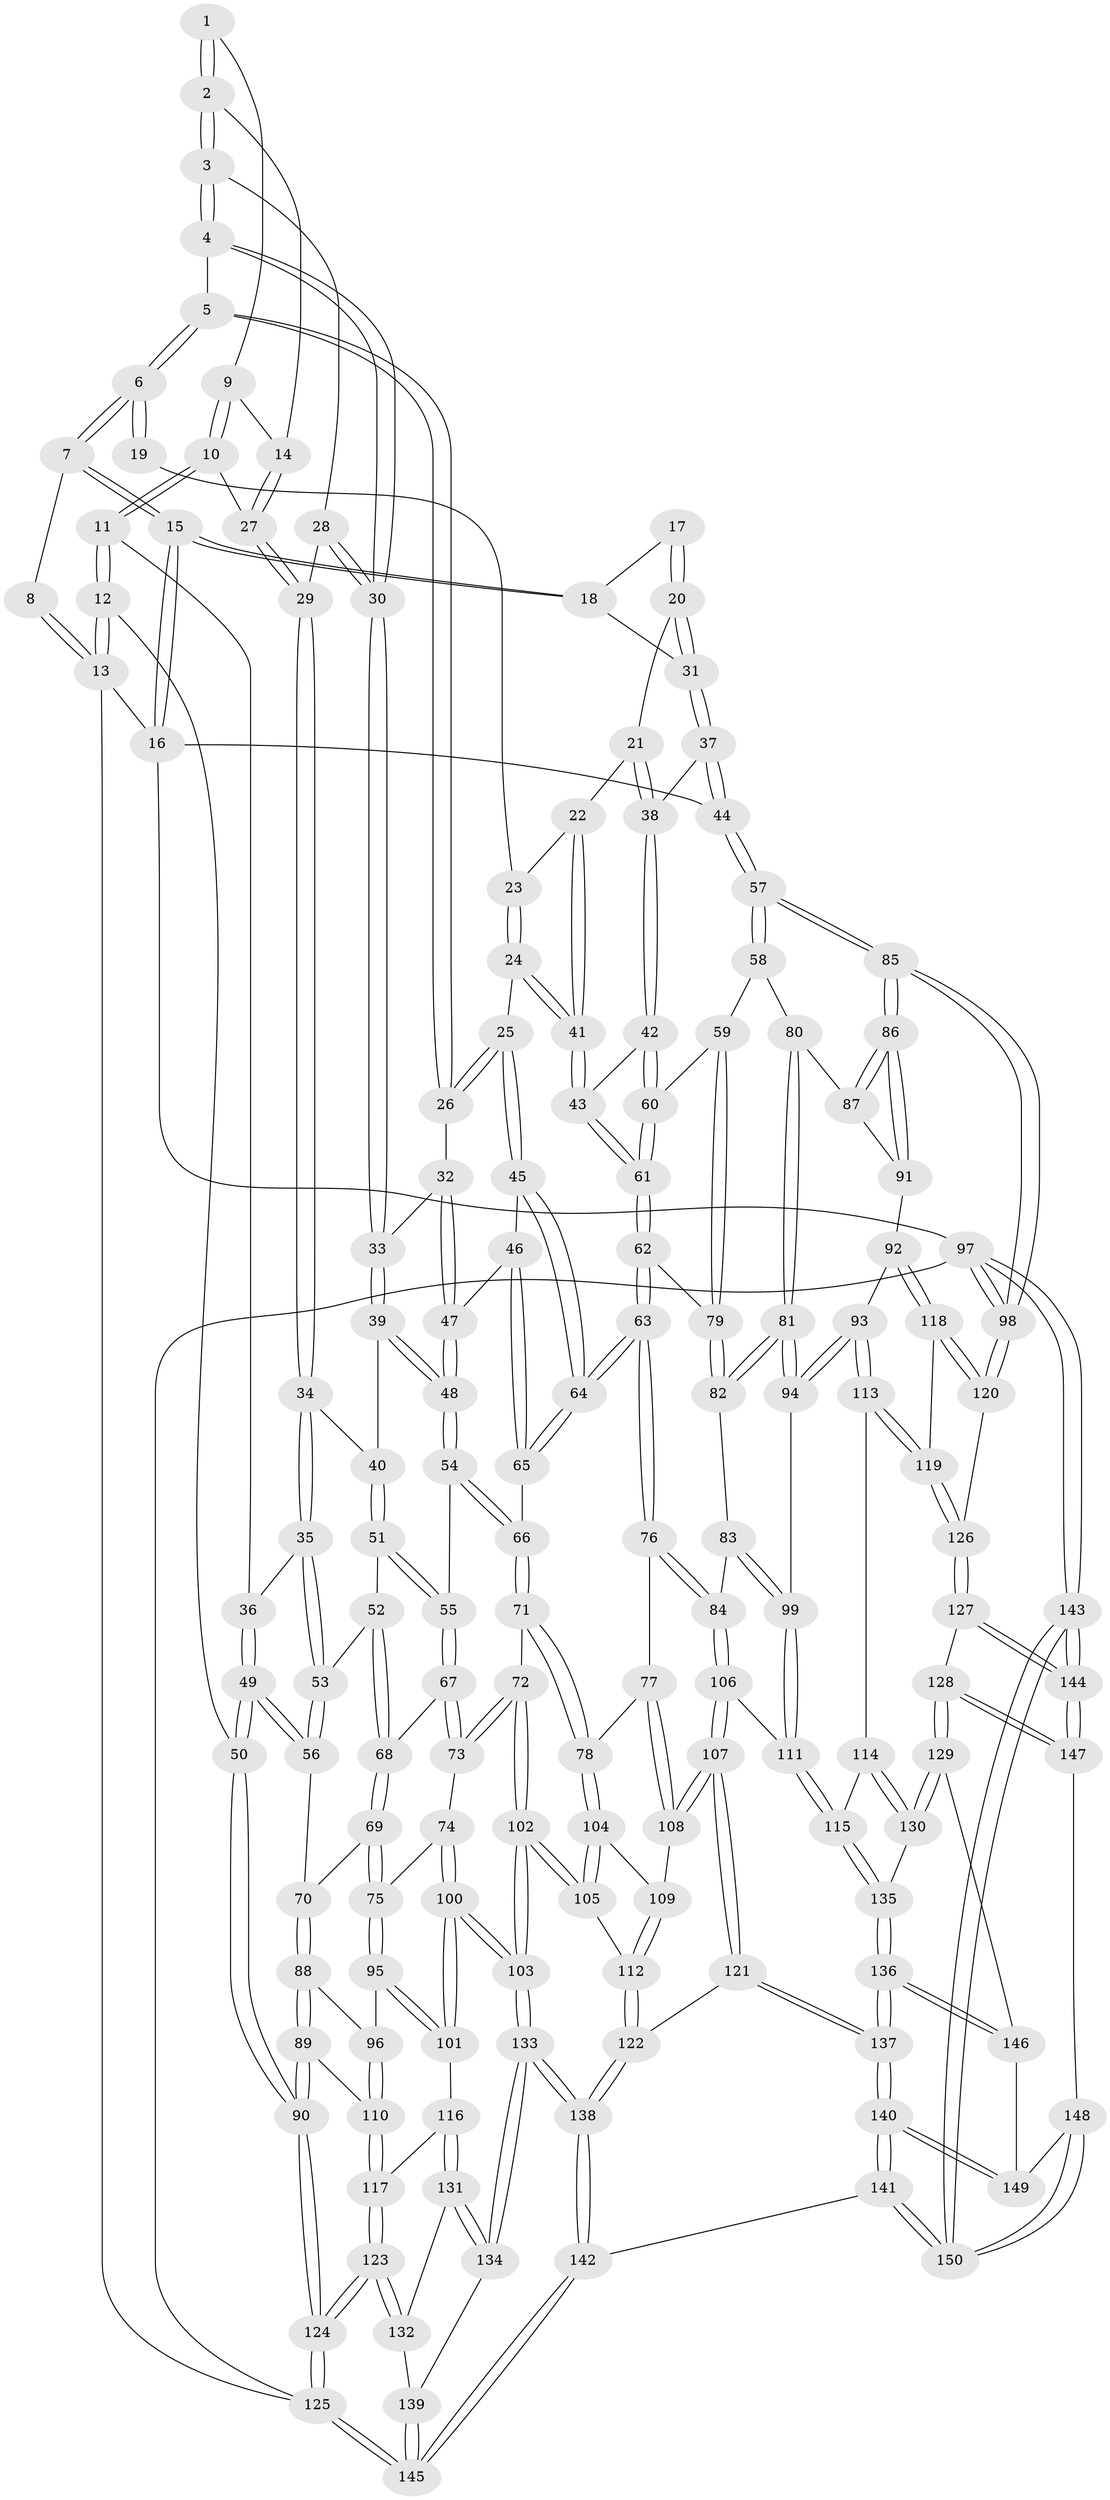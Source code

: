 // coarse degree distribution, {3: 0.08571428571428572, 4: 0.2761904761904762, 5: 0.45714285714285713, 2: 0.02857142857142857, 6: 0.13333333333333333, 10: 0.009523809523809525, 7: 0.009523809523809525}
// Generated by graph-tools (version 1.1) at 2025/06/03/04/25 22:06:43]
// undirected, 150 vertices, 372 edges
graph export_dot {
graph [start="1"]
  node [color=gray90,style=filled];
  1 [pos="+0.12463029454854482+0"];
  2 [pos="+0.3486428009333076+0.0948033501815408"];
  3 [pos="+0.3810630822572905+0.10022979958489352"];
  4 [pos="+0.41325857065006594+0.09918410546494912"];
  5 [pos="+0.48601923057146906+0.05865174796434896"];
  6 [pos="+0.5503738479850075+0"];
  7 [pos="+0.5512848632399457+0"];
  8 [pos="+0.08319239178383117+0"];
  9 [pos="+0.1248467950766908+0"];
  10 [pos="+0.12593908126752176+0.1570245594906562"];
  11 [pos="+0.07927941721374827+0.2113361159366727"];
  12 [pos="+0+0.1336223321230213"];
  13 [pos="+0+0"];
  14 [pos="+0.2477333064019761+0.11891425692674008"];
  15 [pos="+1+0"];
  16 [pos="+1+0"];
  17 [pos="+0.7408606530565143+0.08781669536440613"];
  18 [pos="+0.9072490643927928+0.06333438011224775"];
  19 [pos="+0.557959853728306+0"];
  20 [pos="+0.7360107816706472+0.1729700867163679"];
  21 [pos="+0.7248852104155515+0.18467942183858005"];
  22 [pos="+0.7050730116247916+0.19915495184322113"];
  23 [pos="+0.5877549246933611+0.02526079538641515"];
  24 [pos="+0.6475801939397611+0.28405236483207424"];
  25 [pos="+0.6459779875535254+0.28428760665818803"];
  26 [pos="+0.518978269702201+0.21430343101630073"];
  27 [pos="+0.2370465926436218+0.142529259393124"];
  28 [pos="+0.317898899931608+0.1741320457583888"];
  29 [pos="+0.2556308635065331+0.19173907863070125"];
  30 [pos="+0.3717987430639015+0.24157888398553562"];
  31 [pos="+0.8637190767082601+0.18172943807973585"];
  32 [pos="+0.5159392844282572+0.21737807415707314"];
  33 [pos="+0.37099828404592416+0.24770914145202852"];
  34 [pos="+0.2583677760432239+0.24022892277341196"];
  35 [pos="+0.14374870472387494+0.2843856957243664"];
  36 [pos="+0.09177378789024114+0.22881312225728132"];
  37 [pos="+0.8703025485654096+0.2598205672862233"];
  38 [pos="+0.8480051289357801+0.2854342216014209"];
  39 [pos="+0.3649377401069067+0.2595011526735548"];
  40 [pos="+0.30051902013817033+0.26959636703692125"];
  41 [pos="+0.6544497885000703+0.28463524587684447"];
  42 [pos="+0.8206704637599415+0.3249653353362978"];
  43 [pos="+0.6954559280688415+0.31727208114288913"];
  44 [pos="+1+0.3256502435791982"];
  45 [pos="+0.5796917804666065+0.34831072666859275"];
  46 [pos="+0.5521953814774502+0.35923741397305525"];
  47 [pos="+0.44805430378681255+0.35234108666648495"];
  48 [pos="+0.43862669868294246+0.3567002992305005"];
  49 [pos="+0+0.484178984641689"];
  50 [pos="+0+0.5139313693540795"];
  51 [pos="+0.2825451236261764+0.35505785651811045"];
  52 [pos="+0.1787290093402559+0.404387432553814"];
  53 [pos="+0.15229547285938846+0.39810920684120626"];
  54 [pos="+0.41720913816978994+0.4039858738318281"];
  55 [pos="+0.38226353061541196+0.42491061493146237"];
  56 [pos="+0.054543473889153204+0.46828954809870926"];
  57 [pos="+1+0.3895336880753784"];
  58 [pos="+0.9080285809125379+0.4724078941342911"];
  59 [pos="+0.907444801941799+0.4721145867493024"];
  60 [pos="+0.8366493996963198+0.36676006733487443"];
  61 [pos="+0.6857517441532635+0.49782144124410815"];
  62 [pos="+0.6814905389594902+0.5148039262121303"];
  63 [pos="+0.6668894083308796+0.524775954761441"];
  64 [pos="+0.6316171024539244+0.5055955339252496"];
  65 [pos="+0.5394856413789487+0.4849929354444169"];
  66 [pos="+0.5143098576319072+0.48966238385934124"];
  67 [pos="+0.3588076278055535+0.4680466908928815"];
  68 [pos="+0.24060460171591036+0.46783063927926144"];
  69 [pos="+0.23195120509922104+0.5780847116359984"];
  70 [pos="+0.17193622415245235+0.5798556038740309"];
  71 [pos="+0.45082735807265734+0.6083352800697133"];
  72 [pos="+0.39048527913774356+0.6019586840957114"];
  73 [pos="+0.37141843436595284+0.5908113184591892"];
  74 [pos="+0.29244369803255393+0.6104311665475288"];
  75 [pos="+0.2663855155599259+0.6025683017678242"];
  76 [pos="+0.6498841989739472+0.6028498583906605"];
  77 [pos="+0.5904664660843428+0.6257613190633059"];
  78 [pos="+0.4649660626823327+0.619872956780697"];
  79 [pos="+0.7407713956158778+0.5207782450209602"];
  80 [pos="+0.9029738621611358+0.5612423676456465"];
  81 [pos="+0.8378613210975394+0.6350080789895326"];
  82 [pos="+0.8197251661936118+0.621820063332957"];
  83 [pos="+0.7084108806903782+0.620441102014399"];
  84 [pos="+0.6588844671254291+0.617200074418139"];
  85 [pos="+1+0.6316931252345402"];
  86 [pos="+1+0.6350366992293575"];
  87 [pos="+0.9342898862832568+0.5948599986942412"];
  88 [pos="+0.1572305656576239+0.6075900850361575"];
  89 [pos="+0.05732707639540724+0.6589525437232531"];
  90 [pos="+0+0.5558564496744979"];
  91 [pos="+0.9462320869033921+0.6800212237405212"];
  92 [pos="+0.9367103170108428+0.6944159452296683"];
  93 [pos="+0.8533442976474053+0.6680351883919194"];
  94 [pos="+0.8366839711011904+0.6520016788766659"];
  95 [pos="+0.19233135925902345+0.6913767103855643"];
  96 [pos="+0.16609288303233719+0.6801641328314997"];
  97 [pos="+1+1"];
  98 [pos="+1+0.8106888711940813"];
  99 [pos="+0.8248931620238582+0.6612791525789861"];
  100 [pos="+0.27254029765190696+0.7602640969995501"];
  101 [pos="+0.2236450612544033+0.7503629526019233"];
  102 [pos="+0.35719274708382254+0.8070834752911812"];
  103 [pos="+0.33384272632668277+0.8209695587226262"];
  104 [pos="+0.4688841633821884+0.6426052115239345"];
  105 [pos="+0.4610997445833863+0.7938608795420949"];
  106 [pos="+0.7098444074094219+0.7432261565129228"];
  107 [pos="+0.582482848460035+0.788357898461287"];
  108 [pos="+0.5657095186146126+0.7138581665229887"];
  109 [pos="+0.5273101263251369+0.7051546270694069"];
  110 [pos="+0.1000295475885712+0.7088043289593633"];
  111 [pos="+0.7221395102241899+0.7503757528176174"];
  112 [pos="+0.48118897229295815+0.8019947730544164"];
  113 [pos="+0.8651816968321147+0.7504684514912398"];
  114 [pos="+0.8631764876293688+0.7513469269862498"];
  115 [pos="+0.7231619977076628+0.7520556824572127"];
  116 [pos="+0.15992798538508432+0.7818127213077917"];
  117 [pos="+0.10286533286865544+0.7422446368496926"];
  118 [pos="+0.9429361730395944+0.7306953459183226"];
  119 [pos="+0.8921438463168166+0.7598637395922582"];
  120 [pos="+1+0.7924164789589239"];
  121 [pos="+0.5468584337762621+0.8250430976586928"];
  122 [pos="+0.5095485633315087+0.8174788912476281"];
  123 [pos="+0+0.8597338427204961"];
  124 [pos="+0+0.9738459516250126"];
  125 [pos="+0+1"];
  126 [pos="+0.900263131607804+0.8613005922210625"];
  127 [pos="+0.87296440611856+0.8967697359840063"];
  128 [pos="+0.8120826766706205+0.8797358574290239"];
  129 [pos="+0.8071683406217057+0.8761856188354131"];
  130 [pos="+0.8070928866373209+0.8761136606246205"];
  131 [pos="+0.15568204610813827+0.8151586695159024"];
  132 [pos="+0.1238075305764046+0.8541269696519839"];
  133 [pos="+0.31316011789332737+0.8916978107060183"];
  134 [pos="+0.2640795663078307+0.8886991240910657"];
  135 [pos="+0.7511197811979187+0.8368315982726319"];
  136 [pos="+0.6217396788461994+0.9370541768009817"];
  137 [pos="+0.6044831487648706+0.9485154757725083"];
  138 [pos="+0.3677734245167773+1"];
  139 [pos="+0.16138262339432308+0.9148950366989429"];
  140 [pos="+0.6035213272735128+0.9542553286916298"];
  141 [pos="+0.526981602356684+1"];
  142 [pos="+0.38588864375614373+1"];
  143 [pos="+1+1"];
  144 [pos="+0.9146406225342437+0.9654423217292912"];
  145 [pos="+0+1"];
  146 [pos="+0.7352959164396695+0.9437740274899781"];
  147 [pos="+0.7655289636390673+0.9942909305705633"];
  148 [pos="+0.7636064456811985+0.998205482968117"];
  149 [pos="+0.7291356882963554+0.9662231036835679"];
  150 [pos="+0.7367707210742365+1"];
  1 -- 2;
  1 -- 2;
  1 -- 9;
  2 -- 3;
  2 -- 3;
  2 -- 14;
  3 -- 4;
  3 -- 4;
  3 -- 28;
  4 -- 5;
  4 -- 30;
  4 -- 30;
  5 -- 6;
  5 -- 6;
  5 -- 26;
  5 -- 26;
  6 -- 7;
  6 -- 7;
  6 -- 19;
  6 -- 19;
  7 -- 8;
  7 -- 15;
  7 -- 15;
  8 -- 13;
  8 -- 13;
  9 -- 10;
  9 -- 10;
  9 -- 14;
  10 -- 11;
  10 -- 11;
  10 -- 27;
  11 -- 12;
  11 -- 12;
  11 -- 36;
  12 -- 13;
  12 -- 13;
  12 -- 50;
  13 -- 16;
  13 -- 125;
  14 -- 27;
  14 -- 27;
  15 -- 16;
  15 -- 16;
  15 -- 18;
  15 -- 18;
  16 -- 44;
  16 -- 97;
  17 -- 18;
  17 -- 20;
  17 -- 20;
  18 -- 31;
  19 -- 23;
  20 -- 21;
  20 -- 31;
  20 -- 31;
  21 -- 22;
  21 -- 38;
  21 -- 38;
  22 -- 23;
  22 -- 41;
  22 -- 41;
  23 -- 24;
  23 -- 24;
  24 -- 25;
  24 -- 41;
  24 -- 41;
  25 -- 26;
  25 -- 26;
  25 -- 45;
  25 -- 45;
  26 -- 32;
  27 -- 29;
  27 -- 29;
  28 -- 29;
  28 -- 30;
  28 -- 30;
  29 -- 34;
  29 -- 34;
  30 -- 33;
  30 -- 33;
  31 -- 37;
  31 -- 37;
  32 -- 33;
  32 -- 47;
  32 -- 47;
  33 -- 39;
  33 -- 39;
  34 -- 35;
  34 -- 35;
  34 -- 40;
  35 -- 36;
  35 -- 53;
  35 -- 53;
  36 -- 49;
  36 -- 49;
  37 -- 38;
  37 -- 44;
  37 -- 44;
  38 -- 42;
  38 -- 42;
  39 -- 40;
  39 -- 48;
  39 -- 48;
  40 -- 51;
  40 -- 51;
  41 -- 43;
  41 -- 43;
  42 -- 43;
  42 -- 60;
  42 -- 60;
  43 -- 61;
  43 -- 61;
  44 -- 57;
  44 -- 57;
  45 -- 46;
  45 -- 64;
  45 -- 64;
  46 -- 47;
  46 -- 65;
  46 -- 65;
  47 -- 48;
  47 -- 48;
  48 -- 54;
  48 -- 54;
  49 -- 50;
  49 -- 50;
  49 -- 56;
  49 -- 56;
  50 -- 90;
  50 -- 90;
  51 -- 52;
  51 -- 55;
  51 -- 55;
  52 -- 53;
  52 -- 68;
  52 -- 68;
  53 -- 56;
  53 -- 56;
  54 -- 55;
  54 -- 66;
  54 -- 66;
  55 -- 67;
  55 -- 67;
  56 -- 70;
  57 -- 58;
  57 -- 58;
  57 -- 85;
  57 -- 85;
  58 -- 59;
  58 -- 80;
  59 -- 60;
  59 -- 79;
  59 -- 79;
  60 -- 61;
  60 -- 61;
  61 -- 62;
  61 -- 62;
  62 -- 63;
  62 -- 63;
  62 -- 79;
  63 -- 64;
  63 -- 64;
  63 -- 76;
  63 -- 76;
  64 -- 65;
  64 -- 65;
  65 -- 66;
  66 -- 71;
  66 -- 71;
  67 -- 68;
  67 -- 73;
  67 -- 73;
  68 -- 69;
  68 -- 69;
  69 -- 70;
  69 -- 75;
  69 -- 75;
  70 -- 88;
  70 -- 88;
  71 -- 72;
  71 -- 78;
  71 -- 78;
  72 -- 73;
  72 -- 73;
  72 -- 102;
  72 -- 102;
  73 -- 74;
  74 -- 75;
  74 -- 100;
  74 -- 100;
  75 -- 95;
  75 -- 95;
  76 -- 77;
  76 -- 84;
  76 -- 84;
  77 -- 78;
  77 -- 108;
  77 -- 108;
  78 -- 104;
  78 -- 104;
  79 -- 82;
  79 -- 82;
  80 -- 81;
  80 -- 81;
  80 -- 87;
  81 -- 82;
  81 -- 82;
  81 -- 94;
  81 -- 94;
  82 -- 83;
  83 -- 84;
  83 -- 99;
  83 -- 99;
  84 -- 106;
  84 -- 106;
  85 -- 86;
  85 -- 86;
  85 -- 98;
  85 -- 98;
  86 -- 87;
  86 -- 87;
  86 -- 91;
  86 -- 91;
  87 -- 91;
  88 -- 89;
  88 -- 89;
  88 -- 96;
  89 -- 90;
  89 -- 90;
  89 -- 110;
  90 -- 124;
  90 -- 124;
  91 -- 92;
  92 -- 93;
  92 -- 118;
  92 -- 118;
  93 -- 94;
  93 -- 94;
  93 -- 113;
  93 -- 113;
  94 -- 99;
  95 -- 96;
  95 -- 101;
  95 -- 101;
  96 -- 110;
  96 -- 110;
  97 -- 98;
  97 -- 98;
  97 -- 143;
  97 -- 143;
  97 -- 125;
  98 -- 120;
  98 -- 120;
  99 -- 111;
  99 -- 111;
  100 -- 101;
  100 -- 101;
  100 -- 103;
  100 -- 103;
  101 -- 116;
  102 -- 103;
  102 -- 103;
  102 -- 105;
  102 -- 105;
  103 -- 133;
  103 -- 133;
  104 -- 105;
  104 -- 105;
  104 -- 109;
  105 -- 112;
  106 -- 107;
  106 -- 107;
  106 -- 111;
  107 -- 108;
  107 -- 108;
  107 -- 121;
  107 -- 121;
  108 -- 109;
  109 -- 112;
  109 -- 112;
  110 -- 117;
  110 -- 117;
  111 -- 115;
  111 -- 115;
  112 -- 122;
  112 -- 122;
  113 -- 114;
  113 -- 119;
  113 -- 119;
  114 -- 115;
  114 -- 130;
  114 -- 130;
  115 -- 135;
  115 -- 135;
  116 -- 117;
  116 -- 131;
  116 -- 131;
  117 -- 123;
  117 -- 123;
  118 -- 119;
  118 -- 120;
  118 -- 120;
  119 -- 126;
  119 -- 126;
  120 -- 126;
  121 -- 122;
  121 -- 137;
  121 -- 137;
  122 -- 138;
  122 -- 138;
  123 -- 124;
  123 -- 124;
  123 -- 132;
  123 -- 132;
  124 -- 125;
  124 -- 125;
  125 -- 145;
  125 -- 145;
  126 -- 127;
  126 -- 127;
  127 -- 128;
  127 -- 144;
  127 -- 144;
  128 -- 129;
  128 -- 129;
  128 -- 147;
  128 -- 147;
  129 -- 130;
  129 -- 130;
  129 -- 146;
  130 -- 135;
  131 -- 132;
  131 -- 134;
  131 -- 134;
  132 -- 139;
  133 -- 134;
  133 -- 134;
  133 -- 138;
  133 -- 138;
  134 -- 139;
  135 -- 136;
  135 -- 136;
  136 -- 137;
  136 -- 137;
  136 -- 146;
  136 -- 146;
  137 -- 140;
  137 -- 140;
  138 -- 142;
  138 -- 142;
  139 -- 145;
  139 -- 145;
  140 -- 141;
  140 -- 141;
  140 -- 149;
  140 -- 149;
  141 -- 142;
  141 -- 150;
  141 -- 150;
  142 -- 145;
  142 -- 145;
  143 -- 144;
  143 -- 144;
  143 -- 150;
  143 -- 150;
  144 -- 147;
  144 -- 147;
  146 -- 149;
  147 -- 148;
  148 -- 149;
  148 -- 150;
  148 -- 150;
}
